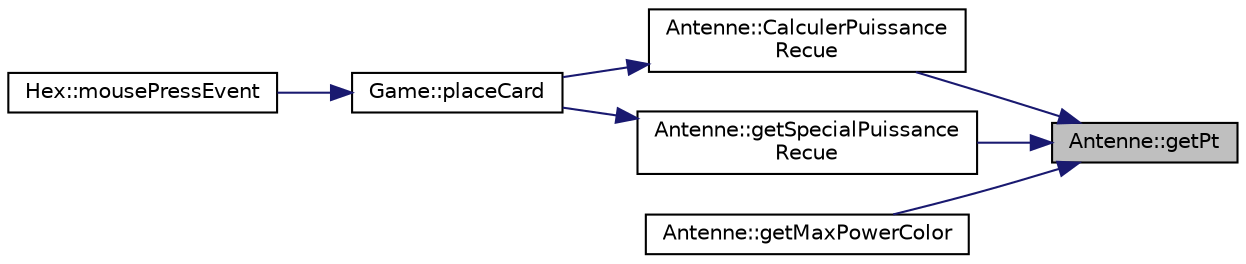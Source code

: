 digraph "Antenne::getPt"
{
 // LATEX_PDF_SIZE
  edge [fontname="Helvetica",fontsize="10",labelfontname="Helvetica",labelfontsize="10"];
  node [fontname="Helvetica",fontsize="10",shape=record];
  rankdir="RL";
  Node57 [label="Antenne::getPt",height=0.2,width=0.4,color="black", fillcolor="grey75", style="filled", fontcolor="black",tooltip="retourne puissance antenne"];
  Node57 -> Node58 [dir="back",color="midnightblue",fontsize="10",style="solid",fontname="Helvetica"];
  Node58 [label="Antenne::CalculerPuissance\lRecue",height=0.2,width=0.4,color="black", fillcolor="white", style="filled",URL="$class_antenne.html#a3c035a910197df8e4b74bd81c99aa3d5",tooltip="calcule de la puissance recue suivant le model Free Space"];
  Node58 -> Node59 [dir="back",color="midnightblue",fontsize="10",style="solid",fontname="Helvetica"];
  Node59 [label="Game::placeCard",height=0.2,width=0.4,color="black", fillcolor="white", style="filled",URL="$class_game.html#a899968e870a05be0ca685138fbe12fda",tooltip="methode pour plusieurs action sur la scene"];
  Node59 -> Node60 [dir="back",color="midnightblue",fontsize="10",style="solid",fontname="Helvetica"];
  Node60 [label="Hex::mousePressEvent",height=0.2,width=0.4,color="black", fillcolor="white", style="filled",URL="$class_hex.html#a56c086c58855a7996e83d88fd5e7916b",tooltip=" "];
  Node57 -> Node61 [dir="back",color="midnightblue",fontsize="10",style="solid",fontname="Helvetica"];
  Node61 [label="Antenne::getSpecialPuissance\lRecue",height=0.2,width=0.4,color="black", fillcolor="white", style="filled",URL="$class_antenne.html#ac222199ba9011db22cf64093a5f54acb",tooltip="Calculer la puissance recue suivant la formule d'Okumura Hata-Cost."];
  Node61 -> Node59 [dir="back",color="midnightblue",fontsize="10",style="solid",fontname="Helvetica"];
  Node57 -> Node62 [dir="back",color="midnightblue",fontsize="10",style="solid",fontname="Helvetica"];
  Node62 [label="Antenne::getMaxPowerColor",height=0.2,width=0.4,color="black", fillcolor="white", style="filled",URL="$class_antenne.html#ad705e0054c8c14bf1be9542c46fb5eb4",tooltip=" "];
}
